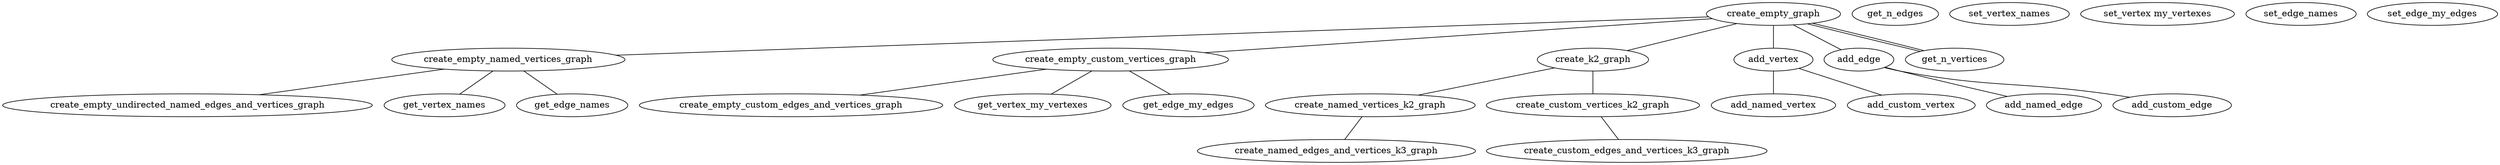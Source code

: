 graph G {
0[label=create_empty_graph];
1[label=create_empty_named_vertices_graph];
2[label=create_empty_undirected_named_edges_and_vertices_graph];
3[label=create_empty_custom_vertices_graph];
4[label=create_empty_custom_edges_and_vertices_graph];
5[label=create_k2_graph];
6[label=create_named_vertices_k2_graph];
7[label=create_named_edges_and_vertices_k3_graph];
8[label=create_custom_vertices_k2_graph];
9[label=create_custom_edges_and_vertices_k3_graph];
10[label=add_vertex];
11[label=add_named_vertex];
12[label=add_custom_vertex];
13[label=add_edge];
14[label=add_named_edge];
15[label=add_custom_edge];
16[label=get_n_vertices];
17[label=get_n_edges];
18[label=get_vertex_names];
19[label=get_vertex_my_vertexes];
20[label=get_edge_names];
21[label=get_edge_my_edges];
22[label=set_vertex_names];
23[label="set_vertex my_vertexes"];
24[label=set_edge_names];
25[label=set_edge_my_edges];
0--1 [label=""];
1--2 [label=""];
0--3 [label=""];
3--4 [label=""];
0--5 [label=""];
5--6 [label=""];
6--7 [label=""];
5--8 [label=""];
8--9 [label=""];
0--10 [label=""];
10--11 [label=""];
10--12 [label=""];
0--13 [label=""];
13--14 [label=""];
13--15 [label=""];
0--16 [label=""];
0--16 [label=""];
1--18 [label=""];
1--20 [label=""];
3--19 [label=""];
3--21 [label=""];
}
